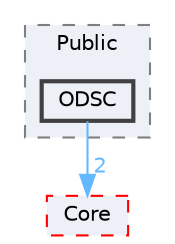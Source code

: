 digraph "ODSC"
{
 // INTERACTIVE_SVG=YES
 // LATEX_PDF_SIZE
  bgcolor="transparent";
  edge [fontname=Helvetica,fontsize=10,labelfontname=Helvetica,labelfontsize=10];
  node [fontname=Helvetica,fontsize=10,shape=box,height=0.2,width=0.4];
  compound=true
  subgraph clusterdir_1d06a51bfc871a6a1823440d0d72725c {
    graph [ bgcolor="#edf0f7", pencolor="grey50", label="Public", fontname=Helvetica,fontsize=10 style="filled,dashed", URL="dir_1d06a51bfc871a6a1823440d0d72725c.html",tooltip=""]
  dir_d9654f1652e61d45640fa5e269d50b64 [label="ODSC", fillcolor="#edf0f7", color="grey25", style="filled,bold", URL="dir_d9654f1652e61d45640fa5e269d50b64.html",tooltip=""];
  }
  dir_0e6cddcc9caa1238c7f3774224afaa45 [label="Core", fillcolor="#edf0f7", color="red", style="filled,dashed", URL="dir_0e6cddcc9caa1238c7f3774224afaa45.html",tooltip=""];
  dir_d9654f1652e61d45640fa5e269d50b64->dir_0e6cddcc9caa1238c7f3774224afaa45 [headlabel="2", labeldistance=1.5 headhref="dir_000701_000266.html" href="dir_000701_000266.html" color="steelblue1" fontcolor="steelblue1"];
}
